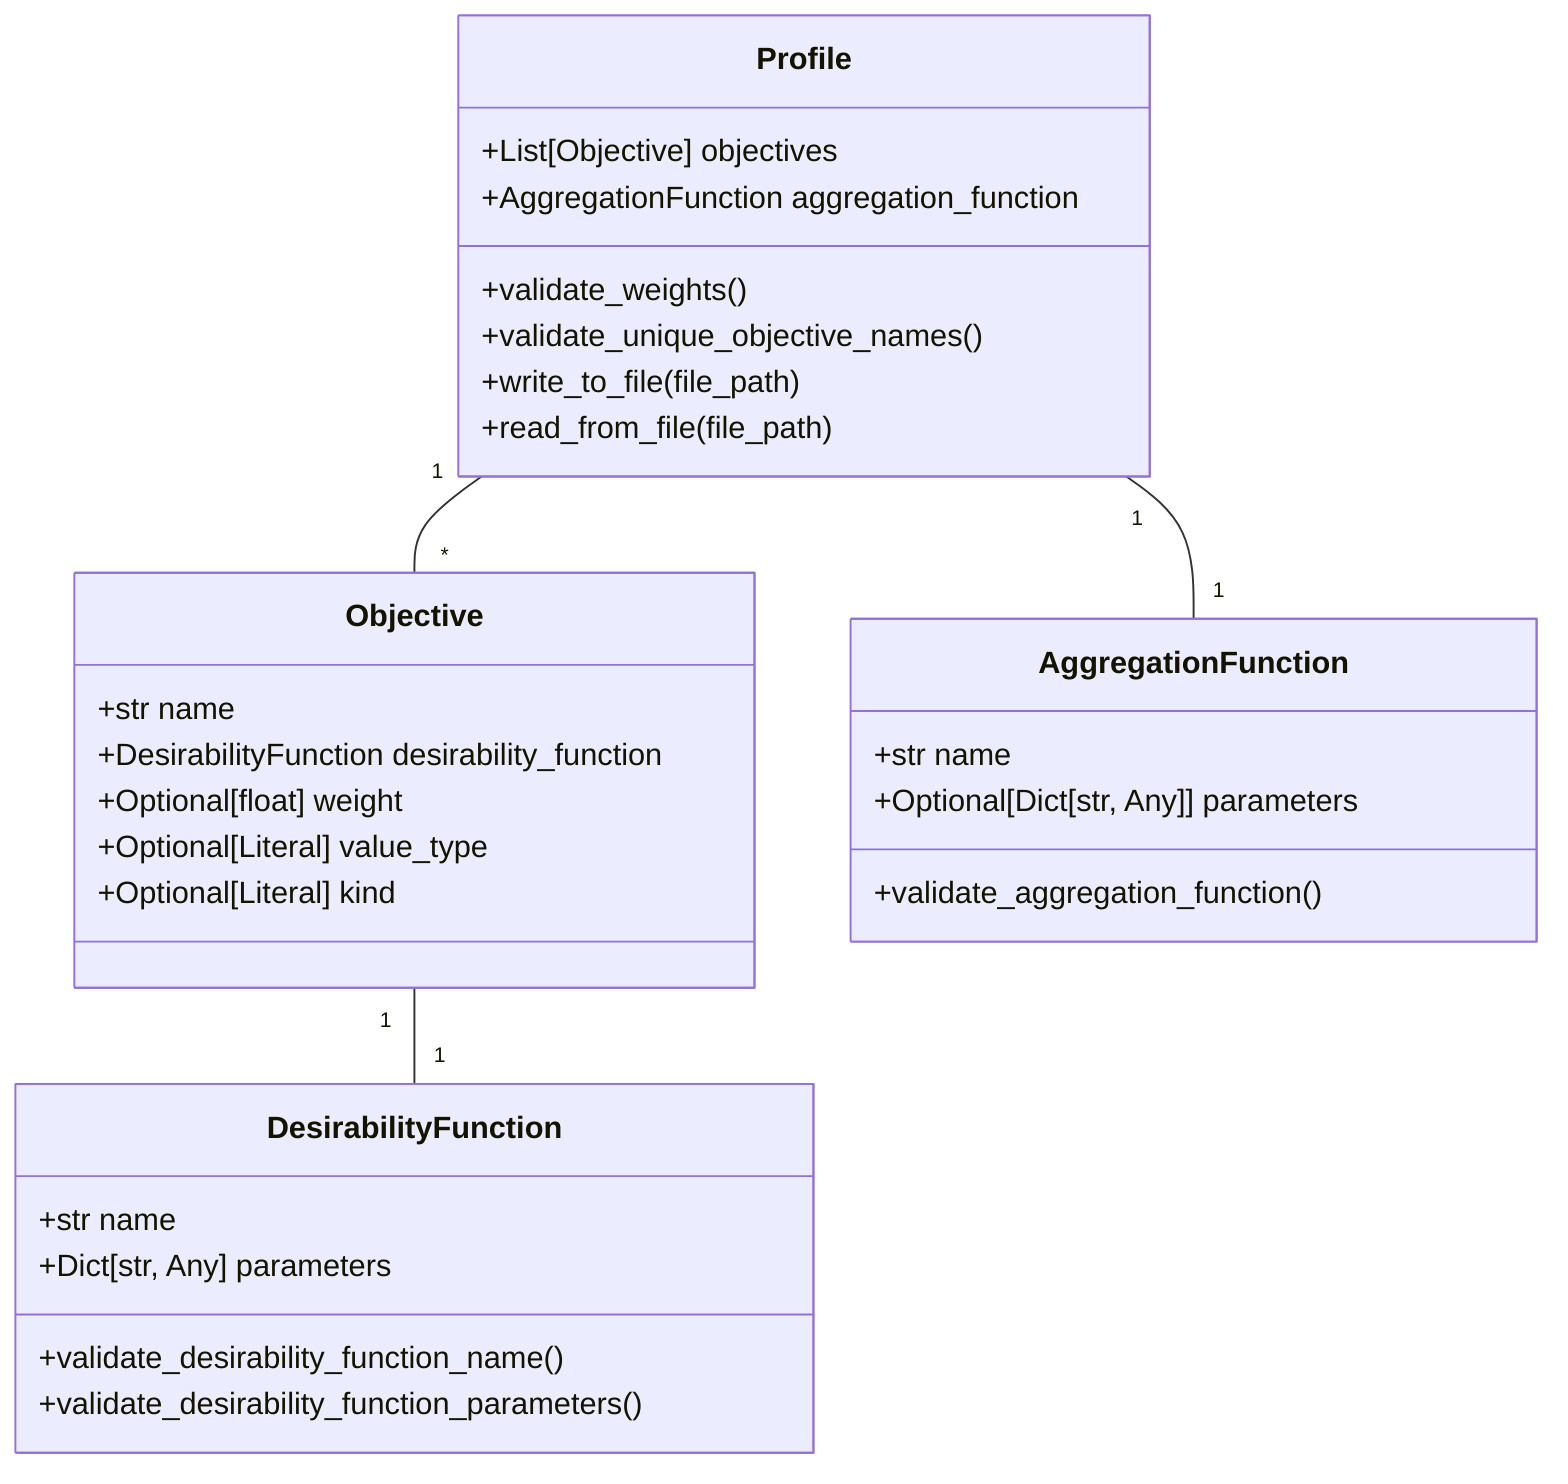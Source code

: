 classDiagram
    class Profile {
        +List[Objective] objectives
        +AggregationFunction aggregation_function
        +validate_weights()
        +validate_unique_objective_names()
        +write_to_file(file_path)
        +read_from_file(file_path)
    }
    class Objective {
        +str name
        +DesirabilityFunction desirability_function
        +Optional[float] weight
        +Optional[Literal] value_type
        +Optional[Literal] kind
    }
    class DesirabilityFunction {
        +str name
        +Dict[str, Any] parameters
        +validate_desirability_function_name()
        +validate_desirability_function_parameters()
    }
    class AggregationFunction {
        +str name
        +Optional[Dict[str, Any]] parameters
        +validate_aggregation_function()
    }
    Profile "1" -- "*" Objective
    Profile "1" -- "1" AggregationFunction
    Objective "1" -- "1" DesirabilityFunction
